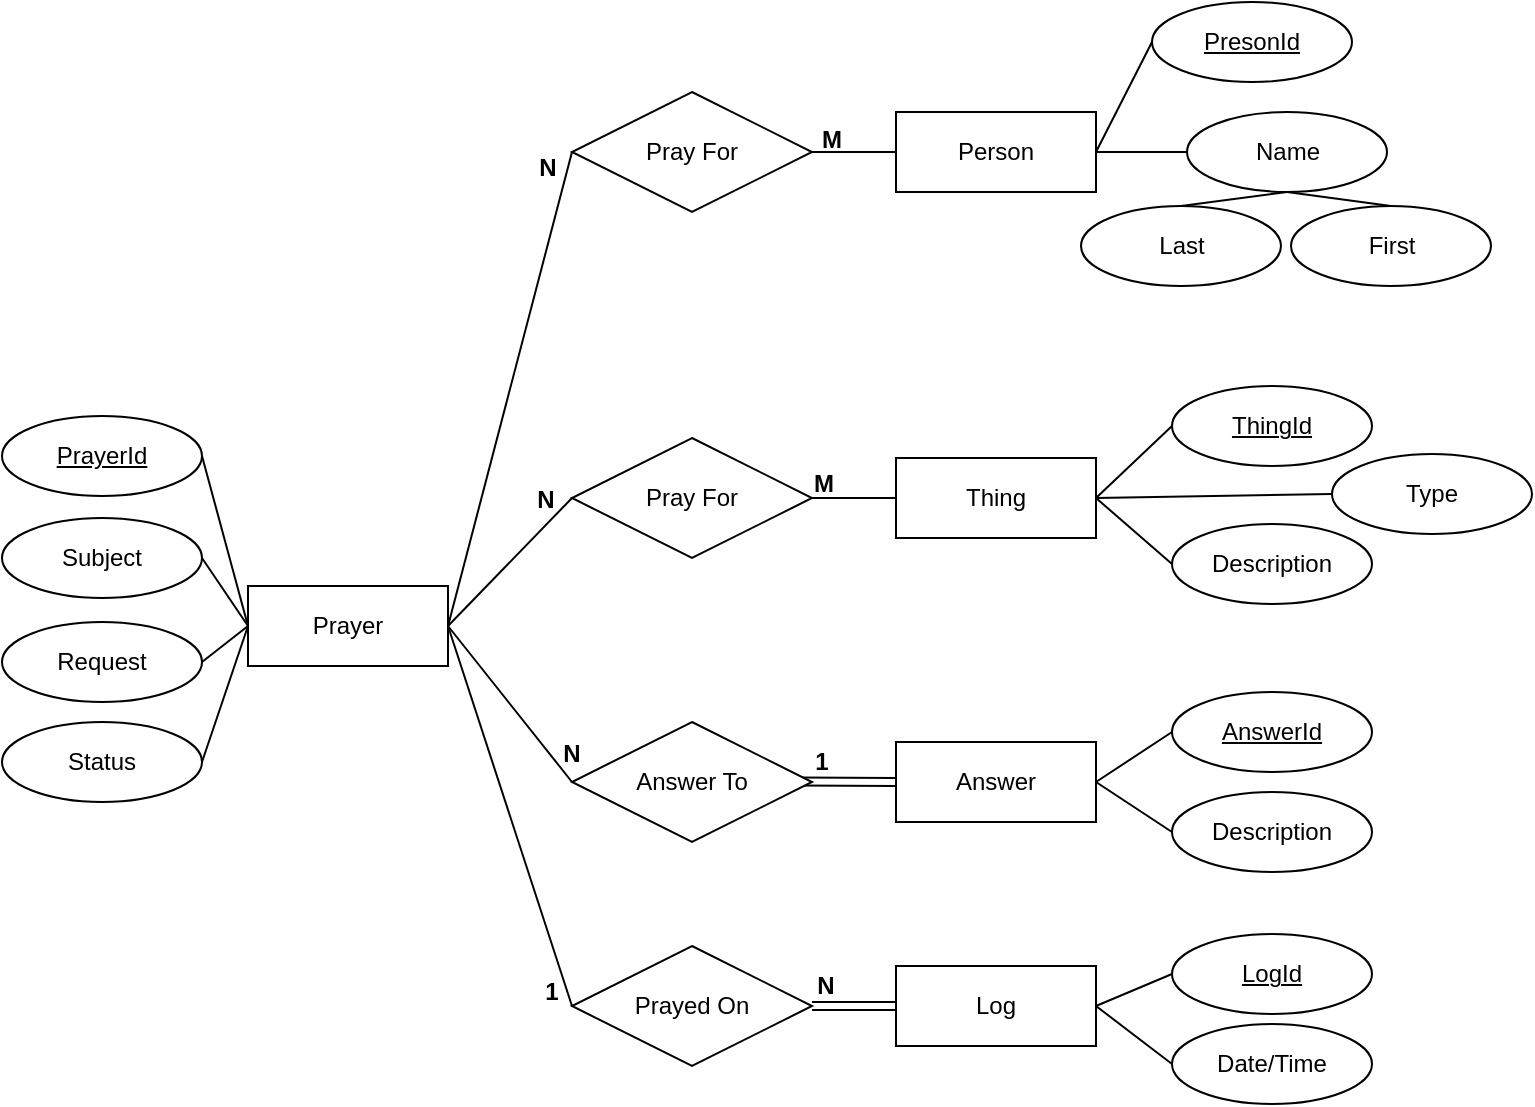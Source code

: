 <mxfile version="26.0.9">
  <diagram id="R2lEEEUBdFMjLlhIrx00" name="Page-1">
    <mxGraphModel dx="1278" dy="625" grid="1" gridSize="10" guides="1" tooltips="1" connect="1" arrows="1" fold="1" page="1" pageScale="1" pageWidth="850" pageHeight="1100" math="0" shadow="0" extFonts="Permanent Marker^https://fonts.googleapis.com/css?family=Permanent+Marker">
      <root>
        <mxCell id="0" />
        <mxCell id="1" parent="0" />
        <mxCell id="oTwildlURfbksOZ-44mj-58" value="&lt;b&gt;N&lt;/b&gt;" style="text;html=1;align=center;verticalAlign=middle;whiteSpace=wrap;rounded=0;" parent="1" vertex="1">
          <mxGeometry x="258" y="142" width="60" height="30" as="geometry" />
        </mxCell>
        <mxCell id="oTwildlURfbksOZ-44mj-25" style="rounded=0;orthogonalLoop=1;jettySize=auto;html=1;entryX=0;entryY=0.5;entryDx=0;entryDy=0;endArrow=none;endFill=0;exitX=1;exitY=0.5;exitDx=0;exitDy=0;" parent="1" source="oTwildlURfbksOZ-44mj-20" target="PeCMR_nrHz4vX_4dIfeQ-2" edge="1">
          <mxGeometry relative="1" as="geometry" />
        </mxCell>
        <mxCell id="oTwildlURfbksOZ-44mj-20" value="Pray For" style="shape=rhombus;perimeter=rhombusPerimeter;whiteSpace=wrap;html=1;align=center;" parent="1" vertex="1">
          <mxGeometry x="300" y="119" width="120" height="60" as="geometry" />
        </mxCell>
        <mxCell id="oTwildlURfbksOZ-44mj-24" style="rounded=0;orthogonalLoop=1;jettySize=auto;html=1;entryX=0;entryY=0.5;entryDx=0;entryDy=0;endArrow=none;endFill=0;exitX=1;exitY=0.5;exitDx=0;exitDy=0;" parent="1" source="PeCMR_nrHz4vX_4dIfeQ-1" target="oTwildlURfbksOZ-44mj-20" edge="1">
          <mxGeometry relative="1" as="geometry" />
        </mxCell>
        <mxCell id="oTwildlURfbksOZ-44mj-28" style="rounded=0;orthogonalLoop=1;jettySize=auto;html=1;endArrow=none;endFill=0;exitX=1;exitY=0.5;exitDx=0;exitDy=0;entryX=0;entryY=0.5;entryDx=0;entryDy=0;" parent="1" source="oTwildlURfbksOZ-44mj-26" target="PeCMR_nrHz4vX_4dIfeQ-3" edge="1">
          <mxGeometry relative="1" as="geometry">
            <mxPoint x="660" y="150" as="sourcePoint" />
          </mxGeometry>
        </mxCell>
        <mxCell id="oTwildlURfbksOZ-44mj-26" value="Pray For" style="shape=rhombus;perimeter=rhombusPerimeter;whiteSpace=wrap;html=1;align=center;" parent="1" vertex="1">
          <mxGeometry x="300" y="292" width="120" height="60" as="geometry" />
        </mxCell>
        <mxCell id="oTwildlURfbksOZ-44mj-29" style="rounded=0;orthogonalLoop=1;jettySize=auto;html=1;entryX=0;entryY=0.5;entryDx=0;entryDy=0;endArrow=none;endFill=0;exitX=1;exitY=0.5;exitDx=0;exitDy=0;" parent="1" source="PeCMR_nrHz4vX_4dIfeQ-1" target="oTwildlURfbksOZ-44mj-26" edge="1">
          <mxGeometry relative="1" as="geometry" />
        </mxCell>
        <mxCell id="oTwildlURfbksOZ-44mj-31" style="rounded=0;orthogonalLoop=1;jettySize=auto;html=1;entryX=0;entryY=0.5;entryDx=0;entryDy=0;endArrow=none;endFill=0;exitX=0.94;exitY=0.495;exitDx=0;exitDy=0;shape=link;exitPerimeter=0;" parent="1" source="oTwildlURfbksOZ-44mj-30" target="PeCMR_nrHz4vX_4dIfeQ-4" edge="1">
          <mxGeometry relative="1" as="geometry" />
        </mxCell>
        <mxCell id="oTwildlURfbksOZ-44mj-32" style="rounded=0;orthogonalLoop=1;jettySize=auto;html=1;entryX=1;entryY=0.5;entryDx=0;entryDy=0;endArrow=none;endFill=0;exitX=0;exitY=0.5;exitDx=0;exitDy=0;" parent="1" source="oTwildlURfbksOZ-44mj-30" target="PeCMR_nrHz4vX_4dIfeQ-1" edge="1">
          <mxGeometry relative="1" as="geometry" />
        </mxCell>
        <mxCell id="oTwildlURfbksOZ-44mj-30" value="Answer To" style="shape=rhombus;perimeter=rhombusPerimeter;whiteSpace=wrap;html=1;align=center;" parent="1" vertex="1">
          <mxGeometry x="300" y="434" width="120" height="60" as="geometry" />
        </mxCell>
        <mxCell id="oTwildlURfbksOZ-44mj-35" style="rounded=0;orthogonalLoop=1;jettySize=auto;html=1;entryX=1;entryY=0.5;entryDx=0;entryDy=0;endArrow=none;endFill=0;exitX=0;exitY=0.5;exitDx=0;exitDy=0;" parent="1" source="PeCMR_nrHz4vX_4dIfeQ-5" edge="1">
          <mxGeometry relative="1" as="geometry">
            <mxPoint x="420" y="592" as="targetPoint" />
          </mxGeometry>
        </mxCell>
        <mxCell id="oTwildlURfbksOZ-44mj-45" style="rounded=0;orthogonalLoop=1;jettySize=auto;html=1;endArrow=none;endFill=0;exitX=1;exitY=0.5;exitDx=0;exitDy=0;shape=link;" parent="1" source="oTwildlURfbksOZ-44mj-44" target="oTwildlURfbksOZ-44mj-36" edge="1">
          <mxGeometry relative="1" as="geometry">
            <mxPoint x="700" y="320" as="sourcePoint" />
          </mxGeometry>
        </mxCell>
        <mxCell id="oTwildlURfbksOZ-44mj-56" value="&lt;b&gt;M&lt;/b&gt;" style="text;html=1;align=center;verticalAlign=middle;whiteSpace=wrap;rounded=0;" parent="1" vertex="1">
          <mxGeometry x="396" y="300" width="60" height="30" as="geometry" />
        </mxCell>
        <mxCell id="oTwildlURfbksOZ-44mj-65" value="&lt;b&gt;M&lt;/b&gt;" style="text;html=1;align=center;verticalAlign=middle;whiteSpace=wrap;rounded=0;" parent="1" vertex="1">
          <mxGeometry x="400" y="128" width="60" height="30" as="geometry" />
        </mxCell>
        <mxCell id="oTwildlURfbksOZ-44mj-69" value="&lt;b&gt;N&lt;/b&gt;" style="text;html=1;align=center;verticalAlign=middle;whiteSpace=wrap;rounded=0;" parent="1" vertex="1">
          <mxGeometry x="257" y="308" width="60" height="30" as="geometry" />
        </mxCell>
        <mxCell id="LJU5XoX6Y8T07WBKZ6yH-2" style="rounded=0;orthogonalLoop=1;jettySize=auto;html=1;entryX=1;entryY=0.5;entryDx=0;entryDy=0;endArrow=none;endFill=0;exitX=0;exitY=0.5;exitDx=0;exitDy=0;" parent="1" source="PeCMR_nrHz4vX_4dIfeQ-1" target="LJU5XoX6Y8T07WBKZ6yH-1" edge="1">
          <mxGeometry relative="1" as="geometry" />
        </mxCell>
        <mxCell id="PeCMR_nrHz4vX_4dIfeQ-1" value="Prayer" style="whiteSpace=wrap;html=1;align=center;" parent="1" vertex="1">
          <mxGeometry x="138" y="366" width="100" height="40" as="geometry" />
        </mxCell>
        <mxCell id="PeCMR_nrHz4vX_4dIfeQ-6" value="Request" style="ellipse;whiteSpace=wrap;html=1;align=center;" parent="1" vertex="1">
          <mxGeometry x="15" y="384" width="100" height="40" as="geometry" />
        </mxCell>
        <mxCell id="PeCMR_nrHz4vX_4dIfeQ-13" style="rounded=0;orthogonalLoop=1;jettySize=auto;html=1;entryX=0;entryY=0.5;entryDx=0;entryDy=0;endArrow=none;endFill=0;startArrow=none;startFill=0;exitX=1;exitY=0.5;exitDx=0;exitDy=0;" parent="1" source="PeCMR_nrHz4vX_4dIfeQ-8" target="PeCMR_nrHz4vX_4dIfeQ-1" edge="1">
          <mxGeometry relative="1" as="geometry" />
        </mxCell>
        <mxCell id="PeCMR_nrHz4vX_4dIfeQ-8" value="&lt;u&gt;PrayerId&lt;/u&gt;" style="ellipse;whiteSpace=wrap;html=1;align=center;" parent="1" vertex="1">
          <mxGeometry x="15" y="281" width="100" height="40" as="geometry" />
        </mxCell>
        <mxCell id="oTwildlURfbksOZ-44mj-46" style="rounded=0;orthogonalLoop=1;jettySize=auto;html=1;entryX=1;entryY=0.5;entryDx=0;entryDy=0;endArrow=none;endFill=0;exitX=0;exitY=0.5;exitDx=0;exitDy=0;" parent="1" source="oTwildlURfbksOZ-44mj-44" target="PeCMR_nrHz4vX_4dIfeQ-1" edge="1">
          <mxGeometry relative="1" as="geometry" />
        </mxCell>
        <mxCell id="oTwildlURfbksOZ-44mj-44" value="Prayed On" style="shape=rhombus;perimeter=rhombusPerimeter;whiteSpace=wrap;html=1;align=center;" parent="1" vertex="1">
          <mxGeometry x="300" y="546" width="120" height="60" as="geometry" />
        </mxCell>
        <mxCell id="oTwildlURfbksOZ-44mj-61" value="&lt;b&gt;1&lt;/b&gt;" style="text;html=1;align=center;verticalAlign=middle;whiteSpace=wrap;rounded=0;" parent="1" vertex="1">
          <mxGeometry x="260" y="554" width="60" height="30" as="geometry" />
        </mxCell>
        <mxCell id="oTwildlURfbksOZ-44mj-62" value="&lt;b&gt;N&lt;/b&gt;" style="text;html=1;align=center;verticalAlign=middle;whiteSpace=wrap;rounded=0;" parent="1" vertex="1">
          <mxGeometry x="270" y="435" width="60" height="30" as="geometry" />
        </mxCell>
        <mxCell id="oTwildlURfbksOZ-44mj-63" value="&lt;b&gt;1&lt;/b&gt;" style="text;html=1;align=center;verticalAlign=middle;whiteSpace=wrap;rounded=0;" parent="1" vertex="1">
          <mxGeometry x="395" y="439" width="60" height="30" as="geometry" />
        </mxCell>
        <mxCell id="PeCMR_nrHz4vX_4dIfeQ-7" value="Status" style="ellipse;whiteSpace=wrap;html=1;align=center;" parent="1" vertex="1">
          <mxGeometry x="15" y="434" width="100" height="40" as="geometry" />
        </mxCell>
        <mxCell id="-hsbIFczYBm3XeNLxdqo-4" style="rounded=0;orthogonalLoop=1;jettySize=auto;html=1;entryX=0;entryY=0.5;entryDx=0;entryDy=0;endArrow=none;endFill=0;startArrow=none;startFill=0;exitX=1;exitY=0.5;exitDx=0;exitDy=0;" parent="1" source="PeCMR_nrHz4vX_4dIfeQ-6" target="PeCMR_nrHz4vX_4dIfeQ-1" edge="1">
          <mxGeometry relative="1" as="geometry">
            <mxPoint x="125" y="320" as="sourcePoint" />
            <mxPoint x="148" y="396" as="targetPoint" />
          </mxGeometry>
        </mxCell>
        <mxCell id="-hsbIFczYBm3XeNLxdqo-5" style="rounded=0;orthogonalLoop=1;jettySize=auto;html=1;endArrow=none;endFill=0;startArrow=none;startFill=0;exitX=1;exitY=0.5;exitDx=0;exitDy=0;entryX=0;entryY=0.5;entryDx=0;entryDy=0;" parent="1" source="PeCMR_nrHz4vX_4dIfeQ-7" target="PeCMR_nrHz4vX_4dIfeQ-1" edge="1">
          <mxGeometry relative="1" as="geometry">
            <mxPoint x="125" y="320" as="sourcePoint" />
            <mxPoint x="140" y="380" as="targetPoint" />
          </mxGeometry>
        </mxCell>
        <mxCell id="PeCMR_nrHz4vX_4dIfeQ-19" value="&lt;u&gt;PresonId&lt;/u&gt;" style="ellipse;whiteSpace=wrap;html=1;align=center;" parent="1" vertex="1">
          <mxGeometry x="590" y="74" width="100" height="40" as="geometry" />
        </mxCell>
        <mxCell id="PeCMR_nrHz4vX_4dIfeQ-24" value="" style="rounded=0;orthogonalLoop=1;jettySize=auto;html=1;startArrow=none;startFill=0;endArrow=none;endFill=0;exitX=1;exitY=0.5;exitDx=0;exitDy=0;entryX=0;entryY=0.5;entryDx=0;entryDy=0;" parent="1" source="PeCMR_nrHz4vX_4dIfeQ-2" target="PeCMR_nrHz4vX_4dIfeQ-19" edge="1">
          <mxGeometry relative="1" as="geometry" />
        </mxCell>
        <mxCell id="PeCMR_nrHz4vX_4dIfeQ-20" value="Name" style="ellipse;whiteSpace=wrap;html=1;align=center;" parent="1" vertex="1">
          <mxGeometry x="607.5" y="129" width="100" height="40" as="geometry" />
        </mxCell>
        <mxCell id="PeCMR_nrHz4vX_4dIfeQ-29" style="rounded=0;orthogonalLoop=1;jettySize=auto;html=1;startArrow=none;startFill=0;endArrow=none;endFill=0;entryX=0.5;entryY=1;entryDx=0;entryDy=0;exitX=0.5;exitY=0;exitDx=0;exitDy=0;" parent="1" source="PeCMR_nrHz4vX_4dIfeQ-21" target="PeCMR_nrHz4vX_4dIfeQ-20" edge="1">
          <mxGeometry relative="1" as="geometry" />
        </mxCell>
        <mxCell id="PeCMR_nrHz4vX_4dIfeQ-30" style="rounded=0;orthogonalLoop=1;jettySize=auto;html=1;entryX=0.5;entryY=1;entryDx=0;entryDy=0;startArrow=none;startFill=0;endArrow=none;endFill=0;exitX=0.5;exitY=0;exitDx=0;exitDy=0;" parent="1" source="PeCMR_nrHz4vX_4dIfeQ-22" target="PeCMR_nrHz4vX_4dIfeQ-20" edge="1">
          <mxGeometry relative="1" as="geometry" />
        </mxCell>
        <mxCell id="PeCMR_nrHz4vX_4dIfeQ-2" value="Person" style="whiteSpace=wrap;html=1;align=center;" parent="1" vertex="1">
          <mxGeometry x="462" y="129" width="100" height="40" as="geometry" />
        </mxCell>
        <mxCell id="PeCMR_nrHz4vX_4dIfeQ-21" value="First" style="ellipse;whiteSpace=wrap;html=1;align=center;" parent="1" vertex="1">
          <mxGeometry x="659.5" y="176" width="100" height="40" as="geometry" />
        </mxCell>
        <mxCell id="PeCMR_nrHz4vX_4dIfeQ-22" value="Last" style="ellipse;whiteSpace=wrap;html=1;align=center;" parent="1" vertex="1">
          <mxGeometry x="554.5" y="176" width="100" height="40" as="geometry" />
        </mxCell>
        <mxCell id="PeCMR_nrHz4vX_4dIfeQ-45" style="rounded=0;orthogonalLoop=1;jettySize=auto;html=1;endArrow=none;endFill=0;entryX=0;entryY=0.5;entryDx=0;entryDy=0;exitX=1;exitY=0.5;exitDx=0;exitDy=0;" parent="1" source="PeCMR_nrHz4vX_4dIfeQ-3" target="PeCMR_nrHz4vX_4dIfeQ-42" edge="1">
          <mxGeometry relative="1" as="geometry" />
        </mxCell>
        <mxCell id="PeCMR_nrHz4vX_4dIfeQ-46" style="rounded=0;orthogonalLoop=1;jettySize=auto;html=1;endArrow=none;endFill=0;exitX=1;exitY=0.5;exitDx=0;exitDy=0;entryX=0;entryY=0.5;entryDx=0;entryDy=0;" parent="1" source="PeCMR_nrHz4vX_4dIfeQ-3" target="PeCMR_nrHz4vX_4dIfeQ-43" edge="1">
          <mxGeometry relative="1" as="geometry" />
        </mxCell>
        <mxCell id="PeCMR_nrHz4vX_4dIfeQ-47" style="rounded=0;orthogonalLoop=1;jettySize=auto;html=1;entryX=0;entryY=0.5;entryDx=0;entryDy=0;endArrow=none;endFill=0;exitX=1;exitY=0.5;exitDx=0;exitDy=0;" parent="1" source="PeCMR_nrHz4vX_4dIfeQ-3" target="PeCMR_nrHz4vX_4dIfeQ-44" edge="1">
          <mxGeometry relative="1" as="geometry" />
        </mxCell>
        <mxCell id="PeCMR_nrHz4vX_4dIfeQ-3" value="Thing" style="whiteSpace=wrap;html=1;align=center;" parent="1" vertex="1">
          <mxGeometry x="462" y="302" width="100" height="40" as="geometry" />
        </mxCell>
        <mxCell id="PeCMR_nrHz4vX_4dIfeQ-42" value="&lt;u&gt;ThingId&lt;/u&gt;" style="ellipse;whiteSpace=wrap;html=1;align=center;" parent="1" vertex="1">
          <mxGeometry x="600" y="266" width="100" height="40" as="geometry" />
        </mxCell>
        <mxCell id="PeCMR_nrHz4vX_4dIfeQ-43" value="Description" style="ellipse;whiteSpace=wrap;html=1;align=center;" parent="1" vertex="1">
          <mxGeometry x="600" y="335" width="100" height="40" as="geometry" />
        </mxCell>
        <mxCell id="PeCMR_nrHz4vX_4dIfeQ-44" value="Type" style="ellipse;whiteSpace=wrap;html=1;align=center;" parent="1" vertex="1">
          <mxGeometry x="680" y="300" width="100" height="40" as="geometry" />
        </mxCell>
        <mxCell id="PeCMR_nrHz4vX_4dIfeQ-48" value="AnswerId" style="ellipse;whiteSpace=wrap;html=1;align=center;fontStyle=4;" parent="1" vertex="1">
          <mxGeometry x="600" y="419" width="100" height="40" as="geometry" />
        </mxCell>
        <mxCell id="PeCMR_nrHz4vX_4dIfeQ-50" style="rounded=0;orthogonalLoop=1;jettySize=auto;html=1;entryX=0;entryY=0.5;entryDx=0;entryDy=0;endArrow=none;endFill=0;exitX=1;exitY=0.5;exitDx=0;exitDy=0;" parent="1" source="PeCMR_nrHz4vX_4dIfeQ-4" target="PeCMR_nrHz4vX_4dIfeQ-48" edge="1">
          <mxGeometry relative="1" as="geometry" />
        </mxCell>
        <mxCell id="PeCMR_nrHz4vX_4dIfeQ-51" style="rounded=0;orthogonalLoop=1;jettySize=auto;html=1;endArrow=none;endFill=0;entryX=0;entryY=0.5;entryDx=0;entryDy=0;exitX=1;exitY=0.5;exitDx=0;exitDy=0;" parent="1" source="PeCMR_nrHz4vX_4dIfeQ-4" target="PeCMR_nrHz4vX_4dIfeQ-49" edge="1">
          <mxGeometry relative="1" as="geometry" />
        </mxCell>
        <mxCell id="PeCMR_nrHz4vX_4dIfeQ-4" value="Answer" style="whiteSpace=wrap;html=1;align=center;" parent="1" vertex="1">
          <mxGeometry x="462" y="444" width="100" height="40" as="geometry" />
        </mxCell>
        <mxCell id="PeCMR_nrHz4vX_4dIfeQ-49" value="Description" style="ellipse;whiteSpace=wrap;html=1;align=center;" parent="1" vertex="1">
          <mxGeometry x="600" y="469" width="100" height="40" as="geometry" />
        </mxCell>
        <mxCell id="-hsbIFczYBm3XeNLxdqo-11" style="rounded=0;orthogonalLoop=1;jettySize=auto;html=1;endArrow=none;endFill=0;entryX=1;entryY=0.5;entryDx=0;entryDy=0;exitX=0;exitY=0.5;exitDx=0;exitDy=0;" parent="1" source="PeCMR_nrHz4vX_4dIfeQ-20" target="PeCMR_nrHz4vX_4dIfeQ-2" edge="1">
          <mxGeometry relative="1" as="geometry">
            <mxPoint x="680" y="124" as="sourcePoint" />
            <mxPoint x="572" y="159" as="targetPoint" />
          </mxGeometry>
        </mxCell>
        <mxCell id="oTwildlURfbksOZ-44mj-5" style="rounded=0;orthogonalLoop=1;jettySize=auto;html=1;endArrow=none;endFill=0;exitX=1;exitY=0.5;exitDx=0;exitDy=0;entryX=0;entryY=0.5;entryDx=0;entryDy=0;" parent="1" target="oTwildlURfbksOZ-44mj-1" edge="1">
          <mxGeometry relative="1" as="geometry">
            <mxPoint x="562" y="592" as="sourcePoint" />
          </mxGeometry>
        </mxCell>
        <mxCell id="oTwildlURfbksOZ-44mj-10" style="rounded=0;orthogonalLoop=1;jettySize=auto;html=1;endArrow=none;endFill=0;entryX=0;entryY=0.5;entryDx=0;entryDy=0;entryPerimeter=0;exitX=1;exitY=0.5;exitDx=0;exitDy=0;" parent="1" target="oTwildlURfbksOZ-44mj-2" edge="1">
          <mxGeometry relative="1" as="geometry">
            <mxPoint x="562" y="592" as="sourcePoint" />
          </mxGeometry>
        </mxCell>
        <mxCell id="oTwildlURfbksOZ-44mj-11" style="rounded=0;orthogonalLoop=1;jettySize=auto;html=1;endArrow=none;endFill=0;exitX=1;exitY=0.5;exitDx=0;exitDy=0;entryX=0;entryY=0.5;entryDx=0;entryDy=0;" parent="1" target="oTwildlURfbksOZ-44mj-3" edge="1">
          <mxGeometry relative="1" as="geometry">
            <mxPoint x="562" y="592" as="sourcePoint" />
          </mxGeometry>
        </mxCell>
        <mxCell id="oTwildlURfbksOZ-44mj-13" style="rounded=0;orthogonalLoop=1;jettySize=auto;html=1;endArrow=none;endFill=0;exitX=0;exitY=0.5;exitDx=0;exitDy=0;entryX=1;entryY=0.5;entryDx=0;entryDy=0;" parent="1" source="oTwildlURfbksOZ-44mj-4" edge="1">
          <mxGeometry relative="1" as="geometry">
            <mxPoint x="562" y="592" as="targetPoint" />
          </mxGeometry>
        </mxCell>
        <mxCell id="oTwildlURfbksOZ-44mj-36" value="Log" style="whiteSpace=wrap;html=1;align=center;" parent="1" vertex="1">
          <mxGeometry x="462" y="556" width="100" height="40" as="geometry" />
        </mxCell>
        <mxCell id="oTwildlURfbksOZ-44mj-40" style="rounded=0;orthogonalLoop=1;jettySize=auto;html=1;endArrow=none;endFill=0;exitX=0;exitY=0.5;exitDx=0;exitDy=0;entryX=1;entryY=0.5;entryDx=0;entryDy=0;" parent="1" source="oTwildlURfbksOZ-44mj-37" target="oTwildlURfbksOZ-44mj-36" edge="1">
          <mxGeometry relative="1" as="geometry">
            <mxPoint x="570" y="576" as="targetPoint" />
          </mxGeometry>
        </mxCell>
        <mxCell id="oTwildlURfbksOZ-44mj-37" value="LogId" style="ellipse;whiteSpace=wrap;html=1;align=center;fontStyle=4;" parent="1" vertex="1">
          <mxGeometry x="600" y="540" width="100" height="40" as="geometry" />
        </mxCell>
        <mxCell id="oTwildlURfbksOZ-44mj-41" style="rounded=0;orthogonalLoop=1;jettySize=auto;html=1;endArrow=none;endFill=0;exitX=0;exitY=0.5;exitDx=0;exitDy=0;entryX=1;entryY=0.5;entryDx=0;entryDy=0;" parent="1" source="oTwildlURfbksOZ-44mj-39" target="oTwildlURfbksOZ-44mj-36" edge="1">
          <mxGeometry relative="1" as="geometry">
            <mxPoint x="570" y="570" as="targetPoint" />
          </mxGeometry>
        </mxCell>
        <mxCell id="oTwildlURfbksOZ-44mj-39" value="Date/Time" style="ellipse;whiteSpace=wrap;html=1;align=center;" parent="1" vertex="1">
          <mxGeometry x="600" y="585" width="100" height="40" as="geometry" />
        </mxCell>
        <mxCell id="LJU5XoX6Y8T07WBKZ6yH-1" value="Subject" style="ellipse;whiteSpace=wrap;html=1;align=center;" parent="1" vertex="1">
          <mxGeometry x="15" y="332" width="100" height="40" as="geometry" />
        </mxCell>
        <mxCell id="LJU5XoX6Y8T07WBKZ6yH-3" value="&lt;b&gt;N&lt;/b&gt;" style="text;html=1;align=center;verticalAlign=middle;whiteSpace=wrap;rounded=0;" parent="1" vertex="1">
          <mxGeometry x="397" y="551" width="60" height="30" as="geometry" />
        </mxCell>
      </root>
    </mxGraphModel>
  </diagram>
</mxfile>
